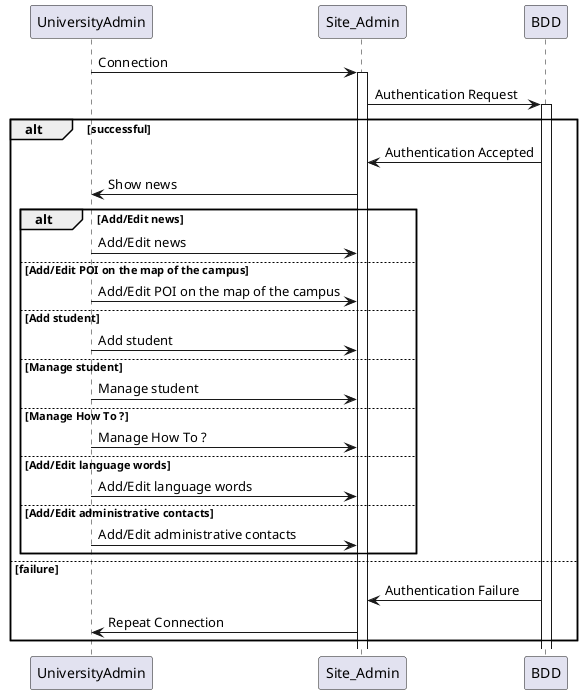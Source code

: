 @startuml

UniversityAdmin -> Site_Admin: Connection
activate Site_Admin


Site_Admin -> BDD: Authentication Request
activate BDD

alt successful

    BDD -> Site_Admin: Authentication Accepted
    Site_Admin->UniversityAdmin : Show news

        alt Add/Edit news
            UniversityAdmin -> Site_Admin: Add/Edit news

        else Add/Edit POI on the map of the campus
            UniversityAdmin -> Site_Admin: Add/Edit POI on the map of the campus

        else Add student
             UniversityAdmin -> Site_Admin: Add student

        else Manage student
             UniversityAdmin -> Site_Admin: Manage student

        else Manage How To ?
             UniversityAdmin -> Site_Admin: Manage How To ?

        else Add/Edit language words
             UniversityAdmin -> Site_Admin: Add/Edit language words

        else Add/Edit administrative contacts
             UniversityAdmin -> Site_Admin: Add/Edit administrative contacts

        end

else failure

    BDD -> Site_Admin: Authentication Failure
    Site_Admin->UniversityAdmin : Repeat Connection
end


@enduml